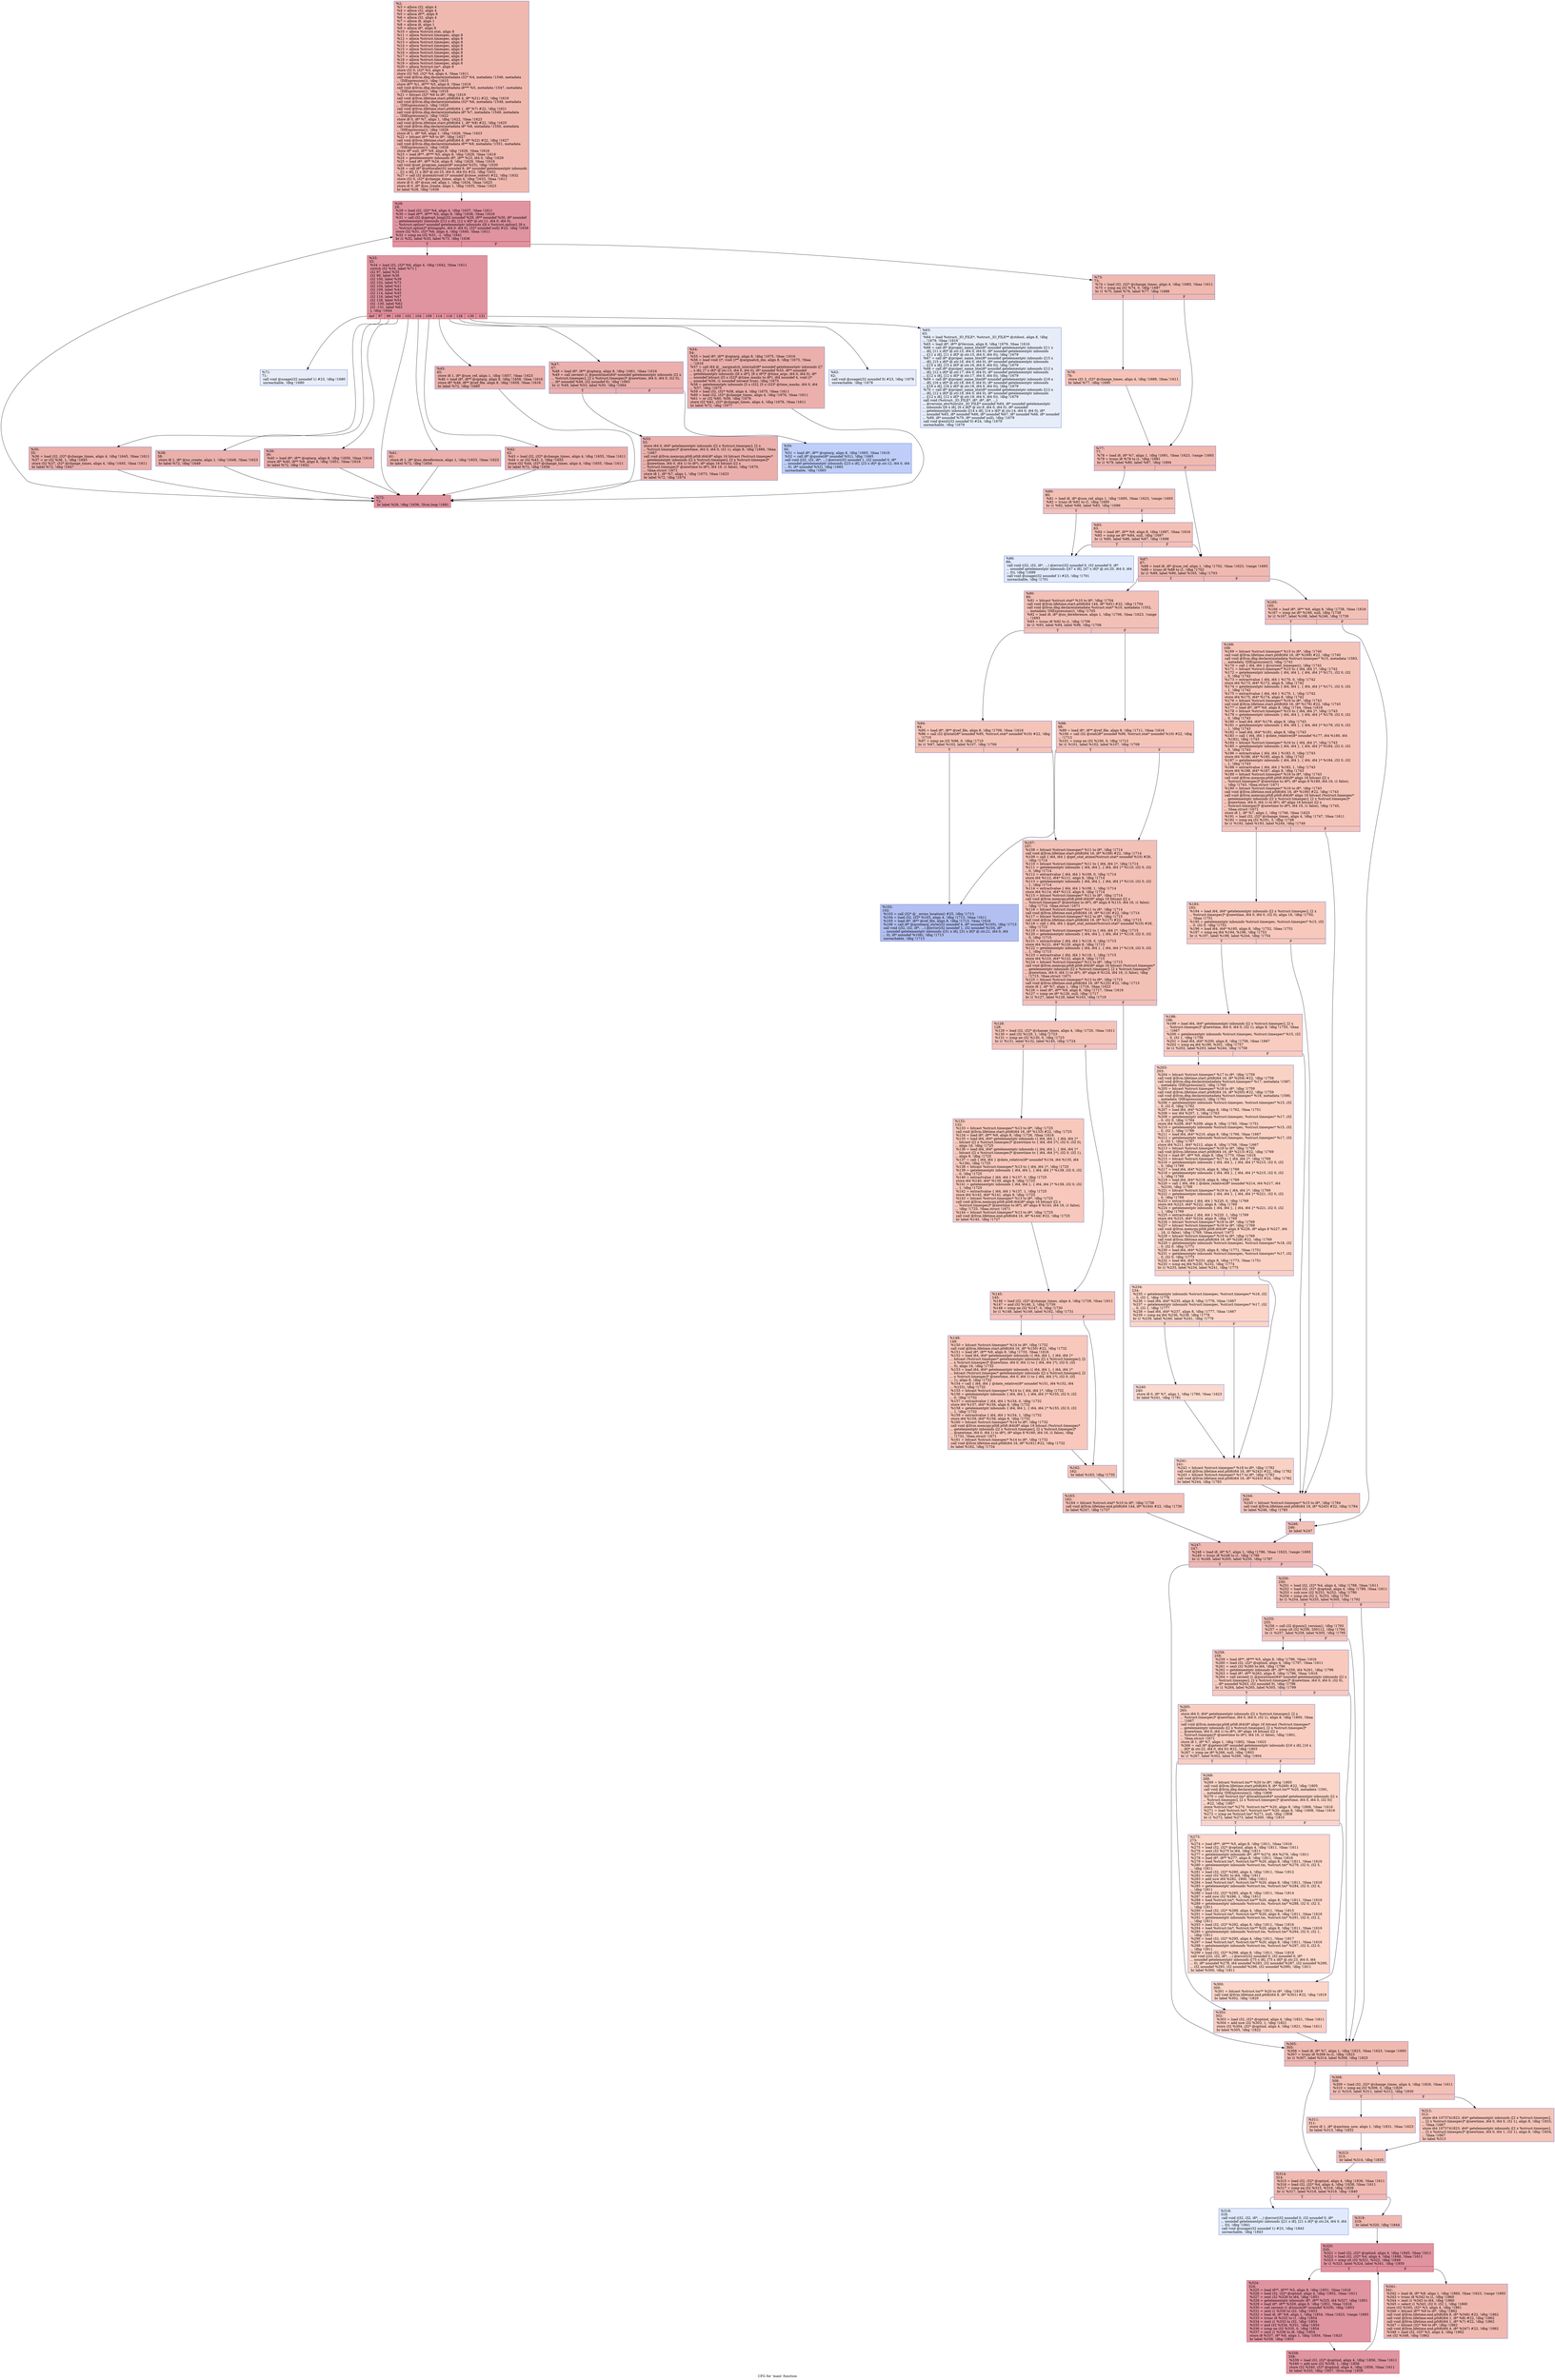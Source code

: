 digraph "CFG for 'main' function" {
	label="CFG for 'main' function";

	Node0xdaebd0 [shape=record,color="#3d50c3ff", style=filled, fillcolor="#de614d70",label="{%2:\l  %3 = alloca i32, align 4\l  %4 = alloca i32, align 4\l  %5 = alloca i8**, align 8\l  %6 = alloca i32, align 4\l  %7 = alloca i8, align 1\l  %8 = alloca i8, align 1\l  %9 = alloca i8*, align 8\l  %10 = alloca %struct.stat, align 8\l  %11 = alloca %struct.timespec, align 8\l  %12 = alloca %struct.timespec, align 8\l  %13 = alloca %struct.timespec, align 8\l  %14 = alloca %struct.timespec, align 8\l  %15 = alloca %struct.timespec, align 8\l  %16 = alloca %struct.timespec, align 8\l  %17 = alloca %struct.timespec, align 8\l  %18 = alloca %struct.timespec, align 8\l  %19 = alloca %struct.timespec, align 8\l  %20 = alloca %struct.tm*, align 8\l  store i32 0, i32* %3, align 4\l  store i32 %0, i32* %4, align 4, !tbaa !1611\l  call void @llvm.dbg.declare(metadata i32* %4, metadata !1546, metadata\l... !DIExpression()), !dbg !1615\l  store i8** %1, i8*** %5, align 8, !tbaa !1616\l  call void @llvm.dbg.declare(metadata i8*** %5, metadata !1547, metadata\l... !DIExpression()), !dbg !1618\l  %21 = bitcast i32* %6 to i8*, !dbg !1619\l  call void @llvm.lifetime.start.p0i8(i64 4, i8* %21) #22, !dbg !1619\l  call void @llvm.dbg.declare(metadata i32* %6, metadata !1548, metadata\l... !DIExpression()), !dbg !1620\l  call void @llvm.lifetime.start.p0i8(i64 1, i8* %7) #22, !dbg !1621\l  call void @llvm.dbg.declare(metadata i8* %7, metadata !1549, metadata\l... !DIExpression()), !dbg !1622\l  store i8 0, i8* %7, align 1, !dbg !1622, !tbaa !1623\l  call void @llvm.lifetime.start.p0i8(i64 1, i8* %8) #22, !dbg !1625\l  call void @llvm.dbg.declare(metadata i8* %8, metadata !1550, metadata\l... !DIExpression()), !dbg !1626\l  store i8 1, i8* %8, align 1, !dbg !1626, !tbaa !1623\l  %22 = bitcast i8** %9 to i8*, !dbg !1627\l  call void @llvm.lifetime.start.p0i8(i64 8, i8* %22) #22, !dbg !1627\l  call void @llvm.dbg.declare(metadata i8** %9, metadata !1551, metadata\l... !DIExpression()), !dbg !1628\l  store i8* null, i8** %9, align 8, !dbg !1628, !tbaa !1616\l  %23 = load i8**, i8*** %5, align 8, !dbg !1629, !tbaa !1616\l  %24 = getelementptr inbounds i8*, i8** %23, i64 0, !dbg !1629\l  %25 = load i8*, i8** %24, align 8, !dbg !1629, !tbaa !1616\l  call void @set_program_name(i8* noundef %25), !dbg !1630\l  %26 = call i8* @setlocale(i32 noundef 6, i8* noundef getelementptr inbounds\l... ([1 x i8], [1 x i8]* @.str.10, i64 0, i64 0)) #22, !dbg !1631\l  %27 = call i32 @atexit(void ()* noundef @close_stdout) #22, !dbg !1632\l  store i32 0, i32* @change_times, align 4, !dbg !1633, !tbaa !1611\l  store i8 0, i8* @use_ref, align 1, !dbg !1634, !tbaa !1623\l  store i8 0, i8* @no_create, align 1, !dbg !1635, !tbaa !1623\l  br label %28, !dbg !1636\l}"];
	Node0xdaebd0 -> Node0xdaec20;
	Node0xdaec20 [shape=record,color="#b70d28ff", style=filled, fillcolor="#b70d2870",label="{%28:\l28:                                               \l  %29 = load i32, i32* %4, align 4, !dbg !1637, !tbaa !1611\l  %30 = load i8**, i8*** %5, align 8, !dbg !1638, !tbaa !1616\l  %31 = call i32 @getopt_long(i32 noundef %29, i8** noundef %30, i8* noundef\l... getelementptr inbounds ([12 x i8], [12 x i8]* @.str.11, i64 0, i64 0),\l... %struct.option* noundef getelementptr inbounds ([8 x %struct.option], [8 x\l... %struct.option]* @longopts, i64 0, i64 0), i32* noundef null) #22, !dbg !1639\l  store i32 %31, i32* %6, align 4, !dbg !1640, !tbaa !1611\l  %32 = icmp ne i32 %31, -1, !dbg !1641\l  br i1 %32, label %33, label %73, !dbg !1636\l|{<s0>T|<s1>F}}"];
	Node0xdaec20:s0 -> Node0xdaec70;
	Node0xdaec20:s1 -> Node0xdaf120;
	Node0xdaec70 [shape=record,color="#b70d28ff", style=filled, fillcolor="#b70d2870",label="{%33:\l33:                                               \l  %34 = load i32, i32* %6, align 4, !dbg !1642, !tbaa !1611\l  switch i32 %34, label %71 [\l    i32 97, label %35\l    i32 99, label %38\l    i32 100, label %39\l    i32 102, label %72\l    i32 104, label %41\l    i32 109, label %42\l    i32 114, label %45\l    i32 116, label %47\l    i32 128, label %54\l    i32 -130, label %62\l    i32 -131, label %63\l  ], !dbg !1644\l|{<s0>def|<s1>97|<s2>99|<s3>100|<s4>102|<s5>104|<s6>109|<s7>114|<s8>116|<s9>128|<s10>-130|<s11>-131}}"];
	Node0xdaec70:s0 -> Node0xdaf080;
	Node0xdaec70:s1 -> Node0xdaecc0;
	Node0xdaec70:s2 -> Node0xdaed10;
	Node0xdaec70:s3 -> Node0xdaed60;
	Node0xdaec70:s4 -> Node0xdaf0d0;
	Node0xdaec70:s5 -> Node0xdaedb0;
	Node0xdaec70:s6 -> Node0xdaee00;
	Node0xdaec70:s7 -> Node0xdaee50;
	Node0xdaec70:s8 -> Node0xdaeea0;
	Node0xdaec70:s9 -> Node0xdaef90;
	Node0xdaec70:s10 -> Node0xdaefe0;
	Node0xdaec70:s11 -> Node0xdaf030;
	Node0xdaecc0 [shape=record,color="#3d50c3ff", style=filled, fillcolor="#d24b4070",label="{%35:\l35:                                               \l  %36 = load i32, i32* @change_times, align 4, !dbg !1645, !tbaa !1611\l  %37 = or i32 %36, 1, !dbg !1645\l  store i32 %37, i32* @change_times, align 4, !dbg !1645, !tbaa !1611\l  br label %72, !dbg !1647\l}"];
	Node0xdaecc0 -> Node0xdaf0d0;
	Node0xdaed10 [shape=record,color="#3d50c3ff", style=filled, fillcolor="#d24b4070",label="{%38:\l38:                                               \l  store i8 1, i8* @no_create, align 1, !dbg !1648, !tbaa !1623\l  br label %72, !dbg !1649\l}"];
	Node0xdaed10 -> Node0xdaf0d0;
	Node0xdaed60 [shape=record,color="#3d50c3ff", style=filled, fillcolor="#d24b4070",label="{%39:\l39:                                               \l  %40 = load i8*, i8** @optarg, align 8, !dbg !1650, !tbaa !1616\l  store i8* %40, i8** %9, align 8, !dbg !1651, !tbaa !1616\l  br label %72, !dbg !1652\l}"];
	Node0xdaed60 -> Node0xdaf0d0;
	Node0xdaedb0 [shape=record,color="#3d50c3ff", style=filled, fillcolor="#d24b4070",label="{%41:\l41:                                               \l  store i8 1, i8* @no_dereference, align 1, !dbg !1653, !tbaa !1623\l  br label %72, !dbg !1654\l}"];
	Node0xdaedb0 -> Node0xdaf0d0;
	Node0xdaee00 [shape=record,color="#3d50c3ff", style=filled, fillcolor="#d24b4070",label="{%42:\l42:                                               \l  %43 = load i32, i32* @change_times, align 4, !dbg !1655, !tbaa !1611\l  %44 = or i32 %43, 2, !dbg !1655\l  store i32 %44, i32* @change_times, align 4, !dbg !1655, !tbaa !1611\l  br label %72, !dbg !1656\l}"];
	Node0xdaee00 -> Node0xdaf0d0;
	Node0xdaee50 [shape=record,color="#3d50c3ff", style=filled, fillcolor="#d24b4070",label="{%45:\l45:                                               \l  store i8 1, i8* @use_ref, align 1, !dbg !1657, !tbaa !1623\l  %46 = load i8*, i8** @optarg, align 8, !dbg !1658, !tbaa !1616\l  store i8* %46, i8** @ref_file, align 8, !dbg !1659, !tbaa !1616\l  br label %72, !dbg !1660\l}"];
	Node0xdaee50 -> Node0xdaf0d0;
	Node0xdaeea0 [shape=record,color="#3d50c3ff", style=filled, fillcolor="#d24b4070",label="{%47:\l47:                                               \l  %48 = load i8*, i8** @optarg, align 8, !dbg !1661, !tbaa !1616\l  %49 = call zeroext i1 @posixtime(i64* noundef getelementptr inbounds ([2 x\l... %struct.timespec], [2 x %struct.timespec]* @newtime, i64 0, i64 0, i32 0),\l... i8* noundef %48, i32 noundef 6), !dbg !1663\l  br i1 %49, label %53, label %50, !dbg !1664\l|{<s0>T|<s1>F}}"];
	Node0xdaeea0:s0 -> Node0xdaef40;
	Node0xdaeea0:s1 -> Node0xdaeef0;
	Node0xdaeef0 [shape=record,color="#3d50c3ff", style=filled, fillcolor="#6c8ff170",label="{%50:\l50:                                               \l  %51 = load i8*, i8** @optarg, align 8, !dbg !1665, !tbaa !1616\l  %52 = call i8* @quote(i8* noundef %51), !dbg !1665\l  call void (i32, i32, i8*, ...) @error(i32 noundef 1, i32 noundef 0, i8*\l... noundef getelementptr inbounds ([23 x i8], [23 x i8]* @.str.12, i64 0, i64\l... 0), i8* noundef %52), !dbg !1665\l  unreachable, !dbg !1665\l}"];
	Node0xdaef40 [shape=record,color="#3d50c3ff", style=filled, fillcolor="#d24b4070",label="{%53:\l53:                                               \l  store i64 0, i64* getelementptr inbounds ([2 x %struct.timespec], [2 x\l... %struct.timespec]* @newtime, i64 0, i64 0, i32 1), align 8, !dbg !1666, !tbaa\l... !1667\l  call void @llvm.memcpy.p0i8.p0i8.i64(i8* align 16 bitcast (%struct.timespec*\l... getelementptr inbounds ([2 x %struct.timespec], [2 x %struct.timespec]*\l... @newtime, i64 0, i64 1) to i8*), i8* align 16 bitcast ([2 x\l... %struct.timespec]* @newtime to i8*), i64 16, i1 false), !dbg !1670,\l... !tbaa.struct !1671\l  store i8 1, i8* %7, align 1, !dbg !1673, !tbaa !1623\l  br label %72, !dbg !1674\l}"];
	Node0xdaef40 -> Node0xdaf0d0;
	Node0xdaef90 [shape=record,color="#3d50c3ff", style=filled, fillcolor="#d24b4070",label="{%54:\l54:                                               \l  %55 = load i8*, i8** @optarg, align 8, !dbg !1675, !tbaa !1616\l  %56 = load void ()*, void ()** @argmatch_die, align 8, !dbg !1675, !tbaa\l... !1616\l  %57 = call i64 @__xargmatch_internal(i8* noundef getelementptr inbounds ([7\l... x i8], [7 x i8]* @.str.13, i64 0, i64 0), i8* noundef %55, i8** noundef\l... getelementptr inbounds ([6 x i8*], [6 x i8*]* @time_args, i64 0, i64 0), i8*\l... noundef bitcast ([5 x i32]* @time_masks to i8*), i64 noundef 4, void ()*\l... noundef %56, i1 noundef zeroext true), !dbg !1675\l  %58 = getelementptr inbounds [5 x i32], [5 x i32]* @time_masks, i64 0, i64\l... %57, !dbg !1675\l  %59 = load i32, i32* %58, align 4, !dbg !1675, !tbaa !1611\l  %60 = load i32, i32* @change_times, align 4, !dbg !1676, !tbaa !1611\l  %61 = or i32 %60, %59, !dbg !1676\l  store i32 %61, i32* @change_times, align 4, !dbg !1676, !tbaa !1611\l  br label %72, !dbg !1677\l}"];
	Node0xdaef90 -> Node0xdaf0d0;
	Node0xdaefe0 [shape=record,color="#3d50c3ff", style=filled, fillcolor="#c7d7f070",label="{%62:\l62:                                               \l  call void @usage(i32 noundef 0) #23, !dbg !1678\l  unreachable, !dbg !1678\l}"];
	Node0xdaf030 [shape=record,color="#3d50c3ff", style=filled, fillcolor="#c7d7f070",label="{%63:\l63:                                               \l  %64 = load %struct._IO_FILE*, %struct._IO_FILE** @stdout, align 8, !dbg\l... !1679, !tbaa !1616\l  %65 = load i8*, i8** @Version, align 8, !dbg !1679, !tbaa !1616\l  %66 = call i8* @proper_name_lite(i8* noundef getelementptr inbounds ([11 x\l... i8], [11 x i8]* @.str.15, i64 0, i64 0), i8* noundef getelementptr inbounds\l... ([11 x i8], [11 x i8]* @.str.15, i64 0, i64 0)), !dbg !1679\l  %67 = call i8* @proper_name_lite(i8* noundef getelementptr inbounds ([15 x\l... i8], [15 x i8]* @.str.16, i64 0, i64 0), i8* noundef getelementptr inbounds\l... ([15 x i8], [15 x i8]* @.str.16, i64 0, i64 0)), !dbg !1679\l  %68 = call i8* @proper_name_lite(i8* noundef getelementptr inbounds ([12 x\l... i8], [12 x i8]* @.str.17, i64 0, i64 0), i8* noundef getelementptr inbounds\l... ([12 x i8], [12 x i8]* @.str.17, i64 0, i64 0)), !dbg !1679\l  %69 = call i8* @proper_name_lite(i8* noundef getelementptr inbounds ([16 x\l... i8], [16 x i8]* @.str.18, i64 0, i64 0), i8* noundef getelementptr inbounds\l... ([16 x i8], [16 x i8]* @.str.18, i64 0, i64 0)), !dbg !1679\l  %70 = call i8* @proper_name_lite(i8* noundef getelementptr inbounds ([12 x\l... i8], [12 x i8]* @.str.19, i64 0, i64 0), i8* noundef getelementptr inbounds\l... ([12 x i8], [12 x i8]* @.str.19, i64 0, i64 0)), !dbg !1679\l  call void (%struct._IO_FILE*, i8*, i8*, i8*, ...)\l... @version_etc(%struct._IO_FILE* noundef %64, i8* noundef getelementptr\l... inbounds ([6 x i8], [6 x i8]* @.str.9, i64 0, i64 0), i8* noundef\l... getelementptr inbounds ([14 x i8], [14 x i8]* @.str.14, i64 0, i64 0), i8*\l... noundef %65, i8* noundef %66, i8* noundef %67, i8* noundef %68, i8* noundef\l... %69, i8* noundef %70, i8* noundef null), !dbg !1679\l  call void @exit(i32 noundef 0) #24, !dbg !1679\l  unreachable, !dbg !1679\l}"];
	Node0xdaf080 [shape=record,color="#3d50c3ff", style=filled, fillcolor="#c7d7f070",label="{%71:\l71:                                               \l  call void @usage(i32 noundef 1) #23, !dbg !1680\l  unreachable, !dbg !1680\l}"];
	Node0xdaf0d0 [shape=record,color="#b70d28ff", style=filled, fillcolor="#b70d2870",label="{%72:\l72:                                               \l  br label %28, !dbg !1636, !llvm.loop !1681\l}"];
	Node0xdaf0d0 -> Node0xdaec20;
	Node0xdaf120 [shape=record,color="#3d50c3ff", style=filled, fillcolor="#de614d70",label="{%73:\l73:                                               \l  %74 = load i32, i32* @change_times, align 4, !dbg !1685, !tbaa !1611\l  %75 = icmp eq i32 %74, 0, !dbg !1687\l  br i1 %75, label %76, label %77, !dbg !1688\l|{<s0>T|<s1>F}}"];
	Node0xdaf120:s0 -> Node0xdaf170;
	Node0xdaf120:s1 -> Node0xdaf1c0;
	Node0xdaf170 [shape=record,color="#3d50c3ff", style=filled, fillcolor="#e8765c70",label="{%76:\l76:                                               \l  store i32 3, i32* @change_times, align 4, !dbg !1689, !tbaa !1611\l  br label %77, !dbg !1690\l}"];
	Node0xdaf170 -> Node0xdaf1c0;
	Node0xdaf1c0 [shape=record,color="#3d50c3ff", style=filled, fillcolor="#de614d70",label="{%77:\l77:                                               \l  %78 = load i8, i8* %7, align 1, !dbg !1691, !tbaa !1623, !range !1693\l  %79 = trunc i8 %78 to i1, !dbg !1691\l  br i1 %79, label %80, label %87, !dbg !1694\l|{<s0>T|<s1>F}}"];
	Node0xdaf1c0:s0 -> Node0xdaf210;
	Node0xdaf1c0:s1 -> Node0xdaf300;
	Node0xdaf210 [shape=record,color="#3d50c3ff", style=filled, fillcolor="#e5705870",label="{%80:\l80:                                               \l  %81 = load i8, i8* @use_ref, align 1, !dbg !1695, !tbaa !1623, !range !1693\l  %82 = trunc i8 %81 to i1, !dbg !1695\l  br i1 %82, label %86, label %83, !dbg !1696\l|{<s0>T|<s1>F}}"];
	Node0xdaf210:s0 -> Node0xdaf2b0;
	Node0xdaf210:s1 -> Node0xdaf260;
	Node0xdaf260 [shape=record,color="#3d50c3ff", style=filled, fillcolor="#e5705870",label="{%83:\l83:                                               \l  %84 = load i8*, i8** %9, align 8, !dbg !1697, !tbaa !1616\l  %85 = icmp ne i8* %84, null, !dbg !1697\l  br i1 %85, label %86, label %87, !dbg !1698\l|{<s0>T|<s1>F}}"];
	Node0xdaf260:s0 -> Node0xdaf2b0;
	Node0xdaf260:s1 -> Node0xdaf300;
	Node0xdaf2b0 [shape=record,color="#3d50c3ff", style=filled, fillcolor="#b9d0f970",label="{%86:\l86:                                               \l  call void (i32, i32, i8*, ...) @error(i32 noundef 0, i32 noundef 0, i8*\l... noundef getelementptr inbounds ([47 x i8], [47 x i8]* @.str.20, i64 0, i64\l... 0)), !dbg !1699\l  call void @usage(i32 noundef 1) #23, !dbg !1701\l  unreachable, !dbg !1701\l}"];
	Node0xdaf300 [shape=record,color="#3d50c3ff", style=filled, fillcolor="#de614d70",label="{%87:\l87:                                               \l  %88 = load i8, i8* @use_ref, align 1, !dbg !1702, !tbaa !1623, !range !1693\l  %89 = trunc i8 %88 to i1, !dbg !1702\l  br i1 %89, label %90, label %165, !dbg !1703\l|{<s0>T|<s1>F}}"];
	Node0xdaf300:s0 -> Node0xdaf350;
	Node0xdaf300:s1 -> Node0xdaf6c0;
	Node0xdaf350 [shape=record,color="#3d50c3ff", style=filled, fillcolor="#e5705870",label="{%90:\l90:                                               \l  %91 = bitcast %struct.stat* %10 to i8*, !dbg !1704\l  call void @llvm.lifetime.start.p0i8(i64 144, i8* %91) #22, !dbg !1704\l  call void @llvm.dbg.declare(metadata %struct.stat* %10, metadata !1552,\l... metadata !DIExpression()), !dbg !1705\l  %92 = load i8, i8* @no_dereference, align 1, !dbg !1706, !tbaa !1623, !range\l... !1693\l  %93 = trunc i8 %92 to i1, !dbg !1706\l  br i1 %93, label %94, label %98, !dbg !1708\l|{<s0>T|<s1>F}}"];
	Node0xdaf350:s0 -> Node0xdaf3a0;
	Node0xdaf350:s1 -> Node0xdaf3f0;
	Node0xdaf3a0 [shape=record,color="#3d50c3ff", style=filled, fillcolor="#e97a5f70",label="{%94:\l94:                                               \l  %95 = load i8*, i8** @ref_file, align 8, !dbg !1709, !tbaa !1616\l  %96 = call i32 @lstat(i8* noundef %95, %struct.stat* noundef %10) #22, !dbg\l... !1710\l  %97 = icmp ne i32 %96, 0, !dbg !1710\l  br i1 %97, label %102, label %107, !dbg !1706\l|{<s0>T|<s1>F}}"];
	Node0xdaf3a0:s0 -> Node0xdaf440;
	Node0xdaf3a0:s1 -> Node0xdaf490;
	Node0xdaf3f0 [shape=record,color="#3d50c3ff", style=filled, fillcolor="#e97a5f70",label="{%98:\l98:                                               \l  %99 = load i8*, i8** @ref_file, align 8, !dbg !1711, !tbaa !1616\l  %100 = call i32 @stat(i8* noundef %99, %struct.stat* noundef %10) #22, !dbg\l... !1712\l  %101 = icmp ne i32 %100, 0, !dbg !1712\l  br i1 %101, label %102, label %107, !dbg !1708\l|{<s0>T|<s1>F}}"];
	Node0xdaf3f0:s0 -> Node0xdaf440;
	Node0xdaf3f0:s1 -> Node0xdaf490;
	Node0xdaf440 [shape=record,color="#3d50c3ff", style=filled, fillcolor="#536edd70",label="{%102:\l102:                                              \l  %103 = call i32* @__errno_location() #25, !dbg !1713\l  %104 = load i32, i32* %103, align 4, !dbg !1713, !tbaa !1611\l  %105 = load i8*, i8** @ref_file, align 8, !dbg !1713, !tbaa !1616\l  %106 = call i8* @quotearg_style(i32 noundef 4, i8* noundef %105), !dbg !1713\l  call void (i32, i32, i8*, ...) @error(i32 noundef 1, i32 noundef %104, i8*\l... noundef getelementptr inbounds ([31 x i8], [31 x i8]* @.str.21, i64 0, i64\l... 0), i8* noundef %106), !dbg !1713\l  unreachable, !dbg !1713\l}"];
	Node0xdaf490 [shape=record,color="#3d50c3ff", style=filled, fillcolor="#e5705870",label="{%107:\l107:                                              \l  %108 = bitcast %struct.timespec* %11 to i8*, !dbg !1714\l  call void @llvm.lifetime.start.p0i8(i64 16, i8* %108) #22, !dbg !1714\l  %109 = call \{ i64, i64 \} @get_stat_atime(%struct.stat* noundef %10) #26,\l... !dbg !1714\l  %110 = bitcast %struct.timespec* %11 to \{ i64, i64 \}*, !dbg !1714\l  %111 = getelementptr inbounds \{ i64, i64 \}, \{ i64, i64 \}* %110, i32 0, i32\l... 0, !dbg !1714\l  %112 = extractvalue \{ i64, i64 \} %109, 0, !dbg !1714\l  store i64 %112, i64* %111, align 8, !dbg !1714\l  %113 = getelementptr inbounds \{ i64, i64 \}, \{ i64, i64 \}* %110, i32 0, i32\l... 1, !dbg !1714\l  %114 = extractvalue \{ i64, i64 \} %109, 1, !dbg !1714\l  store i64 %114, i64* %113, align 8, !dbg !1714\l  %115 = bitcast %struct.timespec* %11 to i8*, !dbg !1714\l  call void @llvm.memcpy.p0i8.p0i8.i64(i8* align 16 bitcast ([2 x\l... %struct.timespec]* @newtime to i8*), i8* align 8 %115, i64 16, i1 false),\l... !dbg !1714, !tbaa.struct !1671\l  %116 = bitcast %struct.timespec* %11 to i8*, !dbg !1714\l  call void @llvm.lifetime.end.p0i8(i64 16, i8* %116) #22, !dbg !1714\l  %117 = bitcast %struct.timespec* %12 to i8*, !dbg !1715\l  call void @llvm.lifetime.start.p0i8(i64 16, i8* %117) #22, !dbg !1715\l  %118 = call \{ i64, i64 \} @get_stat_mtime(%struct.stat* noundef %10) #26,\l... !dbg !1715\l  %119 = bitcast %struct.timespec* %12 to \{ i64, i64 \}*, !dbg !1715\l  %120 = getelementptr inbounds \{ i64, i64 \}, \{ i64, i64 \}* %119, i32 0, i32\l... 0, !dbg !1715\l  %121 = extractvalue \{ i64, i64 \} %118, 0, !dbg !1715\l  store i64 %121, i64* %120, align 8, !dbg !1715\l  %122 = getelementptr inbounds \{ i64, i64 \}, \{ i64, i64 \}* %119, i32 0, i32\l... 1, !dbg !1715\l  %123 = extractvalue \{ i64, i64 \} %118, 1, !dbg !1715\l  store i64 %123, i64* %122, align 8, !dbg !1715\l  %124 = bitcast %struct.timespec* %12 to i8*, !dbg !1715\l  call void @llvm.memcpy.p0i8.p0i8.i64(i8* align 16 bitcast (%struct.timespec*\l... getelementptr inbounds ([2 x %struct.timespec], [2 x %struct.timespec]*\l... @newtime, i64 0, i64 1) to i8*), i8* align 8 %124, i64 16, i1 false), !dbg\l... !1715, !tbaa.struct !1671\l  %125 = bitcast %struct.timespec* %12 to i8*, !dbg !1715\l  call void @llvm.lifetime.end.p0i8(i64 16, i8* %125) #22, !dbg !1715\l  store i8 1, i8* %7, align 1, !dbg !1716, !tbaa !1623\l  %126 = load i8*, i8** %9, align 8, !dbg !1717, !tbaa !1616\l  %127 = icmp ne i8* %126, null, !dbg !1717\l  br i1 %127, label %128, label %163, !dbg !1719\l|{<s0>T|<s1>F}}"];
	Node0xdaf490:s0 -> Node0xdaf4e0;
	Node0xdaf490:s1 -> Node0xdaf670;
	Node0xdaf4e0 [shape=record,color="#3d50c3ff", style=filled, fillcolor="#e97a5f70",label="{%128:\l128:                                              \l  %129 = load i32, i32* @change_times, align 4, !dbg !1720, !tbaa !1611\l  %130 = and i32 %129, 1, !dbg !1723\l  %131 = icmp ne i32 %130, 0, !dbg !1723\l  br i1 %131, label %132, label %145, !dbg !1724\l|{<s0>T|<s1>F}}"];
	Node0xdaf4e0:s0 -> Node0xdaf530;
	Node0xdaf4e0:s1 -> Node0xdaf580;
	Node0xdaf530 [shape=record,color="#3d50c3ff", style=filled, fillcolor="#ed836670",label="{%132:\l132:                                              \l  %133 = bitcast %struct.timespec* %13 to i8*, !dbg !1725\l  call void @llvm.lifetime.start.p0i8(i64 16, i8* %133) #22, !dbg !1725\l  %134 = load i8*, i8** %9, align 8, !dbg !1726, !tbaa !1616\l  %135 = load i64, i64* getelementptr inbounds (\{ i64, i64 \}, \{ i64, i64 \}*\l... bitcast ([2 x %struct.timespec]* @newtime to \{ i64, i64 \}*), i32 0, i32 0),\l... align 16, !dbg !1725\l  %136 = load i64, i64* getelementptr inbounds (\{ i64, i64 \}, \{ i64, i64 \}*\l... bitcast ([2 x %struct.timespec]* @newtime to \{ i64, i64 \}*), i32 0, i32 1),\l... align 8, !dbg !1725\l  %137 = call \{ i64, i64 \} @date_relative(i8* noundef %134, i64 %135, i64\l... %136), !dbg !1725\l  %138 = bitcast %struct.timespec* %13 to \{ i64, i64 \}*, !dbg !1725\l  %139 = getelementptr inbounds \{ i64, i64 \}, \{ i64, i64 \}* %138, i32 0, i32\l... 0, !dbg !1725\l  %140 = extractvalue \{ i64, i64 \} %137, 0, !dbg !1725\l  store i64 %140, i64* %139, align 8, !dbg !1725\l  %141 = getelementptr inbounds \{ i64, i64 \}, \{ i64, i64 \}* %138, i32 0, i32\l... 1, !dbg !1725\l  %142 = extractvalue \{ i64, i64 \} %137, 1, !dbg !1725\l  store i64 %142, i64* %141, align 8, !dbg !1725\l  %143 = bitcast %struct.timespec* %13 to i8*, !dbg !1725\l  call void @llvm.memcpy.p0i8.p0i8.i64(i8* align 16 bitcast ([2 x\l... %struct.timespec]* @newtime to i8*), i8* align 8 %143, i64 16, i1 false),\l... !dbg !1725, !tbaa.struct !1671\l  %144 = bitcast %struct.timespec* %13 to i8*, !dbg !1725\l  call void @llvm.lifetime.end.p0i8(i64 16, i8* %144) #22, !dbg !1725\l  br label %145, !dbg !1727\l}"];
	Node0xdaf530 -> Node0xdaf580;
	Node0xdaf580 [shape=record,color="#3d50c3ff", style=filled, fillcolor="#e97a5f70",label="{%145:\l145:                                              \l  %146 = load i32, i32* @change_times, align 4, !dbg !1728, !tbaa !1611\l  %147 = and i32 %146, 2, !dbg !1730\l  %148 = icmp ne i32 %147, 0, !dbg !1730\l  br i1 %148, label %149, label %162, !dbg !1731\l|{<s0>T|<s1>F}}"];
	Node0xdaf580:s0 -> Node0xdaf5d0;
	Node0xdaf580:s1 -> Node0xdaf620;
	Node0xdaf5d0 [shape=record,color="#3d50c3ff", style=filled, fillcolor="#ed836670",label="{%149:\l149:                                              \l  %150 = bitcast %struct.timespec* %14 to i8*, !dbg !1732\l  call void @llvm.lifetime.start.p0i8(i64 16, i8* %150) #22, !dbg !1732\l  %151 = load i8*, i8** %9, align 8, !dbg !1733, !tbaa !1616\l  %152 = load i64, i64* getelementptr inbounds (\{ i64, i64 \}, \{ i64, i64 \}*\l... bitcast (%struct.timespec* getelementptr inbounds ([2 x %struct.timespec], [2\l... x %struct.timespec]* @newtime, i64 0, i64 1) to \{ i64, i64 \}*), i32 0, i32\l... 0), align 16, !dbg !1732\l  %153 = load i64, i64* getelementptr inbounds (\{ i64, i64 \}, \{ i64, i64 \}*\l... bitcast (%struct.timespec* getelementptr inbounds ([2 x %struct.timespec], [2\l... x %struct.timespec]* @newtime, i64 0, i64 1) to \{ i64, i64 \}*), i32 0, i32\l... 1), align 8, !dbg !1732\l  %154 = call \{ i64, i64 \} @date_relative(i8* noundef %151, i64 %152, i64\l... %153), !dbg !1732\l  %155 = bitcast %struct.timespec* %14 to \{ i64, i64 \}*, !dbg !1732\l  %156 = getelementptr inbounds \{ i64, i64 \}, \{ i64, i64 \}* %155, i32 0, i32\l... 0, !dbg !1732\l  %157 = extractvalue \{ i64, i64 \} %154, 0, !dbg !1732\l  store i64 %157, i64* %156, align 8, !dbg !1732\l  %158 = getelementptr inbounds \{ i64, i64 \}, \{ i64, i64 \}* %155, i32 0, i32\l... 1, !dbg !1732\l  %159 = extractvalue \{ i64, i64 \} %154, 1, !dbg !1732\l  store i64 %159, i64* %158, align 8, !dbg !1732\l  %160 = bitcast %struct.timespec* %14 to i8*, !dbg !1732\l  call void @llvm.memcpy.p0i8.p0i8.i64(i8* align 16 bitcast (%struct.timespec*\l... getelementptr inbounds ([2 x %struct.timespec], [2 x %struct.timespec]*\l... @newtime, i64 0, i64 1) to i8*), i8* align 8 %160, i64 16, i1 false), !dbg\l... !1732, !tbaa.struct !1671\l  %161 = bitcast %struct.timespec* %14 to i8*, !dbg !1732\l  call void @llvm.lifetime.end.p0i8(i64 16, i8* %161) #22, !dbg !1732\l  br label %162, !dbg !1734\l}"];
	Node0xdaf5d0 -> Node0xdaf620;
	Node0xdaf620 [shape=record,color="#3d50c3ff", style=filled, fillcolor="#e97a5f70",label="{%162:\l162:                                              \l  br label %163, !dbg !1735\l}"];
	Node0xdaf620 -> Node0xdaf670;
	Node0xdaf670 [shape=record,color="#3d50c3ff", style=filled, fillcolor="#e5705870",label="{%163:\l163:                                              \l  %164 = bitcast %struct.stat* %10 to i8*, !dbg !1736\l  call void @llvm.lifetime.end.p0i8(i64 144, i8* %164) #22, !dbg !1736\l  br label %247, !dbg !1737\l}"];
	Node0xdaf670 -> Node0xdaf9e0;
	Node0xdaf6c0 [shape=record,color="#3d50c3ff", style=filled, fillcolor="#e5705870",label="{%165:\l165:                                              \l  %166 = load i8*, i8** %9, align 8, !dbg !1738, !tbaa !1616\l  %167 = icmp ne i8* %166, null, !dbg !1738\l  br i1 %167, label %168, label %246, !dbg !1739\l|{<s0>T|<s1>F}}"];
	Node0xdaf6c0:s0 -> Node0xdaf710;
	Node0xdaf6c0:s1 -> Node0xdaf990;
	Node0xdaf710 [shape=record,color="#3d50c3ff", style=filled, fillcolor="#e97a5f70",label="{%168:\l168:                                              \l  %169 = bitcast %struct.timespec* %15 to i8*, !dbg !1740\l  call void @llvm.lifetime.start.p0i8(i64 16, i8* %169) #22, !dbg !1740\l  call void @llvm.dbg.declare(metadata %struct.timespec* %15, metadata !1583,\l... metadata !DIExpression()), !dbg !1741\l  %170 = call \{ i64, i64 \} @current_timespec(), !dbg !1742\l  %171 = bitcast %struct.timespec* %15 to \{ i64, i64 \}*, !dbg !1742\l  %172 = getelementptr inbounds \{ i64, i64 \}, \{ i64, i64 \}* %171, i32 0, i32\l... 0, !dbg !1742\l  %173 = extractvalue \{ i64, i64 \} %170, 0, !dbg !1742\l  store i64 %173, i64* %172, align 8, !dbg !1742\l  %174 = getelementptr inbounds \{ i64, i64 \}, \{ i64, i64 \}* %171, i32 0, i32\l... 1, !dbg !1742\l  %175 = extractvalue \{ i64, i64 \} %170, 1, !dbg !1742\l  store i64 %175, i64* %174, align 8, !dbg !1742\l  %176 = bitcast %struct.timespec* %16 to i8*, !dbg !1743\l  call void @llvm.lifetime.start.p0i8(i64 16, i8* %176) #22, !dbg !1743\l  %177 = load i8*, i8** %9, align 8, !dbg !1744, !tbaa !1616\l  %178 = bitcast %struct.timespec* %15 to \{ i64, i64 \}*, !dbg !1743\l  %179 = getelementptr inbounds \{ i64, i64 \}, \{ i64, i64 \}* %178, i32 0, i32\l... 0, !dbg !1743\l  %180 = load i64, i64* %179, align 8, !dbg !1743\l  %181 = getelementptr inbounds \{ i64, i64 \}, \{ i64, i64 \}* %178, i32 0, i32\l... 1, !dbg !1743\l  %182 = load i64, i64* %181, align 8, !dbg !1743\l  %183 = call \{ i64, i64 \} @date_relative(i8* noundef %177, i64 %180, i64\l... %182), !dbg !1743\l  %184 = bitcast %struct.timespec* %16 to \{ i64, i64 \}*, !dbg !1743\l  %185 = getelementptr inbounds \{ i64, i64 \}, \{ i64, i64 \}* %184, i32 0, i32\l... 0, !dbg !1743\l  %186 = extractvalue \{ i64, i64 \} %183, 0, !dbg !1743\l  store i64 %186, i64* %185, align 8, !dbg !1743\l  %187 = getelementptr inbounds \{ i64, i64 \}, \{ i64, i64 \}* %184, i32 0, i32\l... 1, !dbg !1743\l  %188 = extractvalue \{ i64, i64 \} %183, 1, !dbg !1743\l  store i64 %188, i64* %187, align 8, !dbg !1743\l  %189 = bitcast %struct.timespec* %16 to i8*, !dbg !1743\l  call void @llvm.memcpy.p0i8.p0i8.i64(i8* align 16 bitcast ([2 x\l... %struct.timespec]* @newtime to i8*), i8* align 8 %189, i64 16, i1 false),\l... !dbg !1743, !tbaa.struct !1671\l  %190 = bitcast %struct.timespec* %16 to i8*, !dbg !1743\l  call void @llvm.lifetime.end.p0i8(i64 16, i8* %190) #22, !dbg !1743\l  call void @llvm.memcpy.p0i8.p0i8.i64(i8* align 16 bitcast (%struct.timespec*\l... getelementptr inbounds ([2 x %struct.timespec], [2 x %struct.timespec]*\l... @newtime, i64 0, i64 1) to i8*), i8* align 16 bitcast ([2 x\l... %struct.timespec]* @newtime to i8*), i64 16, i1 false), !dbg !1745,\l... !tbaa.struct !1671\l  store i8 1, i8* %7, align 1, !dbg !1746, !tbaa !1623\l  %191 = load i32, i32* @change_times, align 4, !dbg !1747, !tbaa !1611\l  %192 = icmp eq i32 %191, 3, !dbg !1748\l  br i1 %192, label %193, label %244, !dbg !1749\l|{<s0>T|<s1>F}}"];
	Node0xdaf710:s0 -> Node0xdaf760;
	Node0xdaf710:s1 -> Node0xdaf940;
	Node0xdaf760 [shape=record,color="#3d50c3ff", style=filled, fillcolor="#ed836670",label="{%193:\l193:                                              \l  %194 = load i64, i64* getelementptr inbounds ([2 x %struct.timespec], [2 x\l... %struct.timespec]* @newtime, i64 0, i64 0, i32 0), align 16, !dbg !1750,\l... !tbaa !1751\l  %195 = getelementptr inbounds %struct.timespec, %struct.timespec* %15, i32\l... 0, i32 0, !dbg !1752\l  %196 = load i64, i64* %195, align 8, !dbg !1752, !tbaa !1751\l  %197 = icmp eq i64 %194, %196, !dbg !1753\l  br i1 %197, label %198, label %244, !dbg !1754\l|{<s0>T|<s1>F}}"];
	Node0xdaf760:s0 -> Node0xdaf7b0;
	Node0xdaf760:s1 -> Node0xdaf940;
	Node0xdaf7b0 [shape=record,color="#3d50c3ff", style=filled, fillcolor="#f08b6e70",label="{%198:\l198:                                              \l  %199 = load i64, i64* getelementptr inbounds ([2 x %struct.timespec], [2 x\l... %struct.timespec]* @newtime, i64 0, i64 0, i32 1), align 8, !dbg !1755, !tbaa\l... !1667\l  %200 = getelementptr inbounds %struct.timespec, %struct.timespec* %15, i32\l... 0, i32 1, !dbg !1756\l  %201 = load i64, i64* %200, align 8, !dbg !1756, !tbaa !1667\l  %202 = icmp eq i64 %199, %201, !dbg !1757\l  br i1 %202, label %203, label %244, !dbg !1758\l|{<s0>T|<s1>F}}"];
	Node0xdaf7b0:s0 -> Node0xdaf800;
	Node0xdaf7b0:s1 -> Node0xdaf940;
	Node0xdaf800 [shape=record,color="#3d50c3ff", style=filled, fillcolor="#f4987a70",label="{%203:\l203:                                              \l  %204 = bitcast %struct.timespec* %17 to i8*, !dbg !1759\l  call void @llvm.lifetime.start.p0i8(i64 16, i8* %204) #22, !dbg !1759\l  call void @llvm.dbg.declare(metadata %struct.timespec* %17, metadata !1587,\l... metadata !DIExpression()), !dbg !1760\l  %205 = bitcast %struct.timespec* %18 to i8*, !dbg !1759\l  call void @llvm.lifetime.start.p0i8(i64 16, i8* %205) #22, !dbg !1759\l  call void @llvm.dbg.declare(metadata %struct.timespec* %18, metadata !1590,\l... metadata !DIExpression()), !dbg !1761\l  %206 = getelementptr inbounds %struct.timespec, %struct.timespec* %15, i32\l... 0, i32 0, !dbg !1762\l  %207 = load i64, i64* %206, align 8, !dbg !1762, !tbaa !1751\l  %208 = xor i64 %207, 1, !dbg !1763\l  %209 = getelementptr inbounds %struct.timespec, %struct.timespec* %17, i32\l... 0, i32 0, !dbg !1764\l  store i64 %208, i64* %209, align 8, !dbg !1765, !tbaa !1751\l  %210 = getelementptr inbounds %struct.timespec, %struct.timespec* %15, i32\l... 0, i32 1, !dbg !1766\l  %211 = load i64, i64* %210, align 8, !dbg !1766, !tbaa !1667\l  %212 = getelementptr inbounds %struct.timespec, %struct.timespec* %17, i32\l... 0, i32 1, !dbg !1767\l  store i64 %211, i64* %212, align 8, !dbg !1768, !tbaa !1667\l  %213 = bitcast %struct.timespec* %19 to i8*, !dbg !1769\l  call void @llvm.lifetime.start.p0i8(i64 16, i8* %213) #22, !dbg !1769\l  %214 = load i8*, i8** %9, align 8, !dbg !1770, !tbaa !1616\l  %215 = bitcast %struct.timespec* %17 to \{ i64, i64 \}*, !dbg !1769\l  %216 = getelementptr inbounds \{ i64, i64 \}, \{ i64, i64 \}* %215, i32 0, i32\l... 0, !dbg !1769\l  %217 = load i64, i64* %216, align 8, !dbg !1769\l  %218 = getelementptr inbounds \{ i64, i64 \}, \{ i64, i64 \}* %215, i32 0, i32\l... 1, !dbg !1769\l  %219 = load i64, i64* %218, align 8, !dbg !1769\l  %220 = call \{ i64, i64 \} @date_relative(i8* noundef %214, i64 %217, i64\l... %219), !dbg !1769\l  %221 = bitcast %struct.timespec* %19 to \{ i64, i64 \}*, !dbg !1769\l  %222 = getelementptr inbounds \{ i64, i64 \}, \{ i64, i64 \}* %221, i32 0, i32\l... 0, !dbg !1769\l  %223 = extractvalue \{ i64, i64 \} %220, 0, !dbg !1769\l  store i64 %223, i64* %222, align 8, !dbg !1769\l  %224 = getelementptr inbounds \{ i64, i64 \}, \{ i64, i64 \}* %221, i32 0, i32\l... 1, !dbg !1769\l  %225 = extractvalue \{ i64, i64 \} %220, 1, !dbg !1769\l  store i64 %225, i64* %224, align 8, !dbg !1769\l  %226 = bitcast %struct.timespec* %18 to i8*, !dbg !1769\l  %227 = bitcast %struct.timespec* %19 to i8*, !dbg !1769\l  call void @llvm.memcpy.p0i8.p0i8.i64(i8* align 8 %226, i8* align 8 %227, i64\l... 16, i1 false), !dbg !1769, !tbaa.struct !1671\l  %228 = bitcast %struct.timespec* %19 to i8*, !dbg !1769\l  call void @llvm.lifetime.end.p0i8(i64 16, i8* %228) #22, !dbg !1769\l  %229 = getelementptr inbounds %struct.timespec, %struct.timespec* %18, i32\l... 0, i32 0, !dbg !1771\l  %230 = load i64, i64* %229, align 8, !dbg !1771, !tbaa !1751\l  %231 = getelementptr inbounds %struct.timespec, %struct.timespec* %17, i32\l... 0, i32 0, !dbg !1773\l  %232 = load i64, i64* %231, align 8, !dbg !1773, !tbaa !1751\l  %233 = icmp eq i64 %230, %232, !dbg !1774\l  br i1 %233, label %234, label %241, !dbg !1775\l|{<s0>T|<s1>F}}"];
	Node0xdaf800:s0 -> Node0xdaf850;
	Node0xdaf800:s1 -> Node0xdaf8f0;
	Node0xdaf850 [shape=record,color="#3d50c3ff", style=filled, fillcolor="#f5a08170",label="{%234:\l234:                                              \l  %235 = getelementptr inbounds %struct.timespec, %struct.timespec* %18, i32\l... 0, i32 1, !dbg !1776\l  %236 = load i64, i64* %235, align 8, !dbg !1776, !tbaa !1667\l  %237 = getelementptr inbounds %struct.timespec, %struct.timespec* %17, i32\l... 0, i32 1, !dbg !1777\l  %238 = load i64, i64* %237, align 8, !dbg !1777, !tbaa !1667\l  %239 = icmp eq i64 %236, %238, !dbg !1778\l  br i1 %239, label %240, label %241, !dbg !1779\l|{<s0>T|<s1>F}}"];
	Node0xdaf850:s0 -> Node0xdaf8a0;
	Node0xdaf850:s1 -> Node0xdaf8f0;
	Node0xdaf8a0 [shape=record,color="#3d50c3ff", style=filled, fillcolor="#f7ac8e70",label="{%240:\l240:                                              \l  store i8 0, i8* %7, align 1, !dbg !1780, !tbaa !1623\l  br label %241, !dbg !1781\l}"];
	Node0xdaf8a0 -> Node0xdaf8f0;
	Node0xdaf8f0 [shape=record,color="#3d50c3ff", style=filled, fillcolor="#f4987a70",label="{%241:\l241:                                              \l  %242 = bitcast %struct.timespec* %18 to i8*, !dbg !1782\l  call void @llvm.lifetime.end.p0i8(i64 16, i8* %242) #22, !dbg !1782\l  %243 = bitcast %struct.timespec* %17 to i8*, !dbg !1782\l  call void @llvm.lifetime.end.p0i8(i64 16, i8* %243) #22, !dbg !1782\l  br label %244, !dbg !1783\l}"];
	Node0xdaf8f0 -> Node0xdaf940;
	Node0xdaf940 [shape=record,color="#3d50c3ff", style=filled, fillcolor="#e97a5f70",label="{%244:\l244:                                              \l  %245 = bitcast %struct.timespec* %15 to i8*, !dbg !1784\l  call void @llvm.lifetime.end.p0i8(i64 16, i8* %245) #22, !dbg !1784\l  br label %246, !dbg !1785\l}"];
	Node0xdaf940 -> Node0xdaf990;
	Node0xdaf990 [shape=record,color="#3d50c3ff", style=filled, fillcolor="#e5705870",label="{%246:\l246:                                              \l  br label %247\l}"];
	Node0xdaf990 -> Node0xdaf9e0;
	Node0xdaf9e0 [shape=record,color="#3d50c3ff", style=filled, fillcolor="#de614d70",label="{%247:\l247:                                              \l  %248 = load i8, i8* %7, align 1, !dbg !1786, !tbaa !1623, !range !1693\l  %249 = trunc i8 %248 to i1, !dbg !1786\l  br i1 %249, label %305, label %250, !dbg !1787\l|{<s0>T|<s1>F}}"];
	Node0xdaf9e0:s0 -> Node0xdafcb0;
	Node0xdaf9e0:s1 -> Node0xdafa30;
	Node0xdafa30 [shape=record,color="#3d50c3ff", style=filled, fillcolor="#e5705870",label="{%250:\l250:                                              \l  %251 = load i32, i32* %4, align 4, !dbg !1788, !tbaa !1611\l  %252 = load i32, i32* @optind, align 4, !dbg !1789, !tbaa !1611\l  %253 = sub nsw i32 %251, %252, !dbg !1790\l  %254 = icmp sle i32 2, %253, !dbg !1791\l  br i1 %254, label %255, label %305, !dbg !1792\l|{<s0>T|<s1>F}}"];
	Node0xdafa30:s0 -> Node0xdafa80;
	Node0xdafa30:s1 -> Node0xdafcb0;
	Node0xdafa80 [shape=record,color="#3d50c3ff", style=filled, fillcolor="#e97a5f70",label="{%255:\l255:                                              \l  %256 = call i32 @posix2_version(), !dbg !1793\l  %257 = icmp slt i32 %256, 200112, !dbg !1794\l  br i1 %257, label %258, label %305, !dbg !1795\l|{<s0>T|<s1>F}}"];
	Node0xdafa80:s0 -> Node0xdafad0;
	Node0xdafa80:s1 -> Node0xdafcb0;
	Node0xdafad0 [shape=record,color="#3d50c3ff", style=filled, fillcolor="#ef886b70",label="{%258:\l258:                                              \l  %259 = load i8**, i8*** %5, align 8, !dbg !1796, !tbaa !1616\l  %260 = load i32, i32* @optind, align 4, !dbg !1797, !tbaa !1611\l  %261 = sext i32 %260 to i64, !dbg !1796\l  %262 = getelementptr inbounds i8*, i8** %259, i64 %261, !dbg !1796\l  %263 = load i8*, i8** %262, align 8, !dbg !1796, !tbaa !1616\l  %264 = call zeroext i1 @posixtime(i64* noundef getelementptr inbounds ([2 x\l... %struct.timespec], [2 x %struct.timespec]* @newtime, i64 0, i64 0, i32 0),\l... i8* noundef %263, i32 noundef 9), !dbg !1798\l  br i1 %264, label %265, label %305, !dbg !1799\l|{<s0>T|<s1>F}}"];
	Node0xdafad0:s0 -> Node0xdafb20;
	Node0xdafad0:s1 -> Node0xdafcb0;
	Node0xdafb20 [shape=record,color="#3d50c3ff", style=filled, fillcolor="#f2907270",label="{%265:\l265:                                              \l  store i64 0, i64* getelementptr inbounds ([2 x %struct.timespec], [2 x\l... %struct.timespec]* @newtime, i64 0, i64 0, i32 1), align 8, !dbg !1800, !tbaa\l... !1667\l  call void @llvm.memcpy.p0i8.p0i8.i64(i8* align 16 bitcast (%struct.timespec*\l... getelementptr inbounds ([2 x %struct.timespec], [2 x %struct.timespec]*\l... @newtime, i64 0, i64 1) to i8*), i8* align 16 bitcast ([2 x\l... %struct.timespec]* @newtime to i8*), i64 16, i1 false), !dbg !1801,\l... !tbaa.struct !1671\l  store i8 1, i8* %7, align 1, !dbg !1802, !tbaa !1623\l  %266 = call i8* @getenv(i8* noundef getelementptr inbounds ([16 x i8], [16 x\l... i8]* @.str.22, i64 0, i64 0)) #22, !dbg !1803\l  %267 = icmp ne i8* %266, null, !dbg !1803\l  br i1 %267, label %302, label %268, !dbg !1804\l|{<s0>T|<s1>F}}"];
	Node0xdafb20:s0 -> Node0xdafc60;
	Node0xdafb20:s1 -> Node0xdafb70;
	Node0xdafb70 [shape=record,color="#3d50c3ff", style=filled, fillcolor="#f5a08170",label="{%268:\l268:                                              \l  %269 = bitcast %struct.tm** %20 to i8*, !dbg !1805\l  call void @llvm.lifetime.start.p0i8(i64 8, i8* %269) #22, !dbg !1805\l  call void @llvm.dbg.declare(metadata %struct.tm** %20, metadata !1591,\l... metadata !DIExpression()), !dbg !1806\l  %270 = call %struct.tm* @localtime(i64* noundef getelementptr inbounds ([2 x\l... %struct.timespec], [2 x %struct.timespec]* @newtime, i64 0, i64 0, i32 0))\l... #22, !dbg !1807\l  store %struct.tm* %270, %struct.tm** %20, align 8, !dbg !1806, !tbaa !1616\l  %271 = load %struct.tm*, %struct.tm** %20, align 8, !dbg !1808, !tbaa !1616\l  %272 = icmp ne %struct.tm* %271, null, !dbg !1808\l  br i1 %272, label %273, label %300, !dbg !1810\l|{<s0>T|<s1>F}}"];
	Node0xdafb70:s0 -> Node0xdafbc0;
	Node0xdafb70:s1 -> Node0xdafc10;
	Node0xdafbc0 [shape=record,color="#3d50c3ff", style=filled, fillcolor="#f6a38570",label="{%273:\l273:                                              \l  %274 = load i8**, i8*** %5, align 8, !dbg !1811, !tbaa !1616\l  %275 = load i32, i32* @optind, align 4, !dbg !1811, !tbaa !1611\l  %276 = sext i32 %275 to i64, !dbg !1811\l  %277 = getelementptr inbounds i8*, i8** %274, i64 %276, !dbg !1811\l  %278 = load i8*, i8** %277, align 8, !dbg !1811, !tbaa !1616\l  %279 = load %struct.tm*, %struct.tm** %20, align 8, !dbg !1811, !tbaa !1616\l  %280 = getelementptr inbounds %struct.tm, %struct.tm* %279, i32 0, i32 5,\l... !dbg !1811\l  %281 = load i32, i32* %280, align 4, !dbg !1811, !tbaa !1812\l  %282 = sext i32 %281 to i64, !dbg !1811\l  %283 = add nsw i64 %282, 1900, !dbg !1811\l  %284 = load %struct.tm*, %struct.tm** %20, align 8, !dbg !1811, !tbaa !1616\l  %285 = getelementptr inbounds %struct.tm, %struct.tm* %284, i32 0, i32 4,\l... !dbg !1811\l  %286 = load i32, i32* %285, align 8, !dbg !1811, !tbaa !1814\l  %287 = add nsw i32 %286, 1, !dbg !1811\l  %288 = load %struct.tm*, %struct.tm** %20, align 8, !dbg !1811, !tbaa !1616\l  %289 = getelementptr inbounds %struct.tm, %struct.tm* %288, i32 0, i32 3,\l... !dbg !1811\l  %290 = load i32, i32* %289, align 4, !dbg !1811, !tbaa !1815\l  %291 = load %struct.tm*, %struct.tm** %20, align 8, !dbg !1811, !tbaa !1616\l  %292 = getelementptr inbounds %struct.tm, %struct.tm* %291, i32 0, i32 2,\l... !dbg !1811\l  %293 = load i32, i32* %292, align 8, !dbg !1811, !tbaa !1816\l  %294 = load %struct.tm*, %struct.tm** %20, align 8, !dbg !1811, !tbaa !1616\l  %295 = getelementptr inbounds %struct.tm, %struct.tm* %294, i32 0, i32 1,\l... !dbg !1811\l  %296 = load i32, i32* %295, align 4, !dbg !1811, !tbaa !1817\l  %297 = load %struct.tm*, %struct.tm** %20, align 8, !dbg !1811, !tbaa !1616\l  %298 = getelementptr inbounds %struct.tm, %struct.tm* %297, i32 0, i32 0,\l... !dbg !1811\l  %299 = load i32, i32* %298, align 8, !dbg !1811, !tbaa !1818\l  call void (i32, i32, i8*, ...) @error(i32 noundef 0, i32 noundef 0, i8*\l... noundef getelementptr inbounds ([75 x i8], [75 x i8]* @.str.23, i64 0, i64\l... 0), i8* noundef %278, i64 noundef %283, i32 noundef %287, i32 noundef %290,\l... i32 noundef %293, i32 noundef %296, i32 noundef %299), !dbg !1811\l  br label %300, !dbg !1811\l}"];
	Node0xdafbc0 -> Node0xdafc10;
	Node0xdafc10 [shape=record,color="#3d50c3ff", style=filled, fillcolor="#f5a08170",label="{%300:\l300:                                              \l  %301 = bitcast %struct.tm** %20 to i8*, !dbg !1819\l  call void @llvm.lifetime.end.p0i8(i64 8, i8* %301) #22, !dbg !1819\l  br label %302, !dbg !1820\l}"];
	Node0xdafc10 -> Node0xdafc60;
	Node0xdafc60 [shape=record,color="#3d50c3ff", style=filled, fillcolor="#f2907270",label="{%302:\l302:                                              \l  %303 = load i32, i32* @optind, align 4, !dbg !1821, !tbaa !1611\l  %304 = add nsw i32 %303, 1, !dbg !1821\l  store i32 %304, i32* @optind, align 4, !dbg !1821, !tbaa !1611\l  br label %305, !dbg !1822\l}"];
	Node0xdafc60 -> Node0xdafcb0;
	Node0xdafcb0 [shape=record,color="#3d50c3ff", style=filled, fillcolor="#de614d70",label="{%305:\l305:                                              \l  %306 = load i8, i8* %7, align 1, !dbg !1823, !tbaa !1623, !range !1693\l  %307 = trunc i8 %306 to i1, !dbg !1823\l  br i1 %307, label %314, label %308, !dbg !1825\l|{<s0>T|<s1>F}}"];
	Node0xdafcb0:s0 -> Node0xdafe40;
	Node0xdafcb0:s1 -> Node0xdafd00;
	Node0xdafd00 [shape=record,color="#3d50c3ff", style=filled, fillcolor="#e5705870",label="{%308:\l308:                                              \l  %309 = load i32, i32* @change_times, align 4, !dbg !1826, !tbaa !1611\l  %310 = icmp eq i32 %309, 3, !dbg !1829\l  br i1 %310, label %311, label %312, !dbg !1830\l|{<s0>T|<s1>F}}"];
	Node0xdafd00:s0 -> Node0xdafd50;
	Node0xdafd00:s1 -> Node0xdafda0;
	Node0xdafd50 [shape=record,color="#3d50c3ff", style=filled, fillcolor="#e97a5f70",label="{%311:\l311:                                              \l  store i8 1, i8* @amtime_now, align 1, !dbg !1831, !tbaa !1623\l  br label %313, !dbg !1832\l}"];
	Node0xdafd50 -> Node0xdafdf0;
	Node0xdafda0 [shape=record,color="#3d50c3ff", style=filled, fillcolor="#e97a5f70",label="{%312:\l312:                                              \l  store i64 1073741823, i64* getelementptr inbounds ([2 x %struct.timespec],\l... [2 x %struct.timespec]* @newtime, i64 0, i64 0, i32 1), align 8, !dbg !1833,\l... !tbaa !1667\l  store i64 1073741823, i64* getelementptr inbounds ([2 x %struct.timespec],\l... [2 x %struct.timespec]* @newtime, i64 0, i64 1, i32 1), align 8, !dbg !1834,\l... !tbaa !1667\l  br label %313\l}"];
	Node0xdafda0 -> Node0xdafdf0;
	Node0xdafdf0 [shape=record,color="#3d50c3ff", style=filled, fillcolor="#e5705870",label="{%313:\l313:                                              \l  br label %314, !dbg !1835\l}"];
	Node0xdafdf0 -> Node0xdafe40;
	Node0xdafe40 [shape=record,color="#3d50c3ff", style=filled, fillcolor="#de614d70",label="{%314:\l314:                                              \l  %315 = load i32, i32* @optind, align 4, !dbg !1836, !tbaa !1611\l  %316 = load i32, i32* %4, align 4, !dbg !1838, !tbaa !1611\l  %317 = icmp eq i32 %315, %316, !dbg !1839\l  br i1 %317, label %318, label %319, !dbg !1840\l|{<s0>T|<s1>F}}"];
	Node0xdafe40:s0 -> Node0xdafe90;
	Node0xdafe40:s1 -> Node0xdafee0;
	Node0xdafe90 [shape=record,color="#3d50c3ff", style=filled, fillcolor="#b9d0f970",label="{%318:\l318:                                              \l  call void (i32, i32, i8*, ...) @error(i32 noundef 0, i32 noundef 0, i8*\l... noundef getelementptr inbounds ([21 x i8], [21 x i8]* @.str.24, i64 0, i64\l... 0)), !dbg !1841\l  call void @usage(i32 noundef 1) #23, !dbg !1843\l  unreachable, !dbg !1843\l}"];
	Node0xdafee0 [shape=record,color="#3d50c3ff", style=filled, fillcolor="#de614d70",label="{%319:\l319:                                              \l  br label %320, !dbg !1844\l}"];
	Node0xdafee0 -> Node0xdaff30;
	Node0xdaff30 [shape=record,color="#b70d28ff", style=filled, fillcolor="#b70d2870",label="{%320:\l320:                                              \l  %321 = load i32, i32* @optind, align 4, !dbg !1845, !tbaa !1611\l  %322 = load i32, i32* %4, align 4, !dbg !1848, !tbaa !1611\l  %323 = icmp slt i32 %321, %322, !dbg !1849\l  br i1 %323, label %324, label %341, !dbg !1850\l|{<s0>T|<s1>F}}"];
	Node0xdaff30:s0 -> Node0xdaff80;
	Node0xdaff30:s1 -> Node0xdb0020;
	Node0xdaff80 [shape=record,color="#b70d28ff", style=filled, fillcolor="#b70d2870",label="{%324:\l324:                                              \l  %325 = load i8**, i8*** %5, align 8, !dbg !1851, !tbaa !1616\l  %326 = load i32, i32* @optind, align 4, !dbg !1852, !tbaa !1611\l  %327 = sext i32 %326 to i64, !dbg !1851\l  %328 = getelementptr inbounds i8*, i8** %325, i64 %327, !dbg !1851\l  %329 = load i8*, i8** %328, align 8, !dbg !1851, !tbaa !1616\l  %330 = call zeroext i1 @touch(i8* noundef %329), !dbg !1853\l  %331 = zext i1 %330 to i32, !dbg !1853\l  %332 = load i8, i8* %8, align 1, !dbg !1854, !tbaa !1623, !range !1693\l  %333 = trunc i8 %332 to i1, !dbg !1854\l  %334 = zext i1 %333 to i32, !dbg !1854\l  %335 = and i32 %334, %331, !dbg !1854\l  %336 = icmp ne i32 %335, 0, !dbg !1854\l  %337 = zext i1 %336 to i8, !dbg !1854\l  store i8 %337, i8* %8, align 1, !dbg !1854, !tbaa !1623\l  br label %338, !dbg !1855\l}"];
	Node0xdaff80 -> Node0xdaffd0;
	Node0xdaffd0 [shape=record,color="#b70d28ff", style=filled, fillcolor="#b70d2870",label="{%338:\l338:                                              \l  %339 = load i32, i32* @optind, align 4, !dbg !1856, !tbaa !1611\l  %340 = add nsw i32 %339, 1, !dbg !1856\l  store i32 %340, i32* @optind, align 4, !dbg !1856, !tbaa !1611\l  br label %320, !dbg !1857, !llvm.loop !1858\l}"];
	Node0xdaffd0 -> Node0xdaff30;
	Node0xdb0020 [shape=record,color="#3d50c3ff", style=filled, fillcolor="#de614d70",label="{%341:\l341:                                              \l  %342 = load i8, i8* %8, align 1, !dbg !1860, !tbaa !1623, !range !1693\l  %343 = trunc i8 %342 to i1, !dbg !1860\l  %344 = zext i1 %343 to i64, !dbg !1860\l  %345 = select i1 %343, i32 0, i32 1, !dbg !1860\l  store i32 %345, i32* %3, align 4, !dbg !1861\l  %346 = bitcast i8** %9 to i8*, !dbg !1862\l  call void @llvm.lifetime.end.p0i8(i64 8, i8* %346) #22, !dbg !1862\l  call void @llvm.lifetime.end.p0i8(i64 1, i8* %8) #22, !dbg !1862\l  call void @llvm.lifetime.end.p0i8(i64 1, i8* %7) #22, !dbg !1862\l  %347 = bitcast i32* %6 to i8*, !dbg !1862\l  call void @llvm.lifetime.end.p0i8(i64 4, i8* %347) #22, !dbg !1862\l  %348 = load i32, i32* %3, align 4, !dbg !1862\l  ret i32 %348, !dbg !1862\l}"];
}
